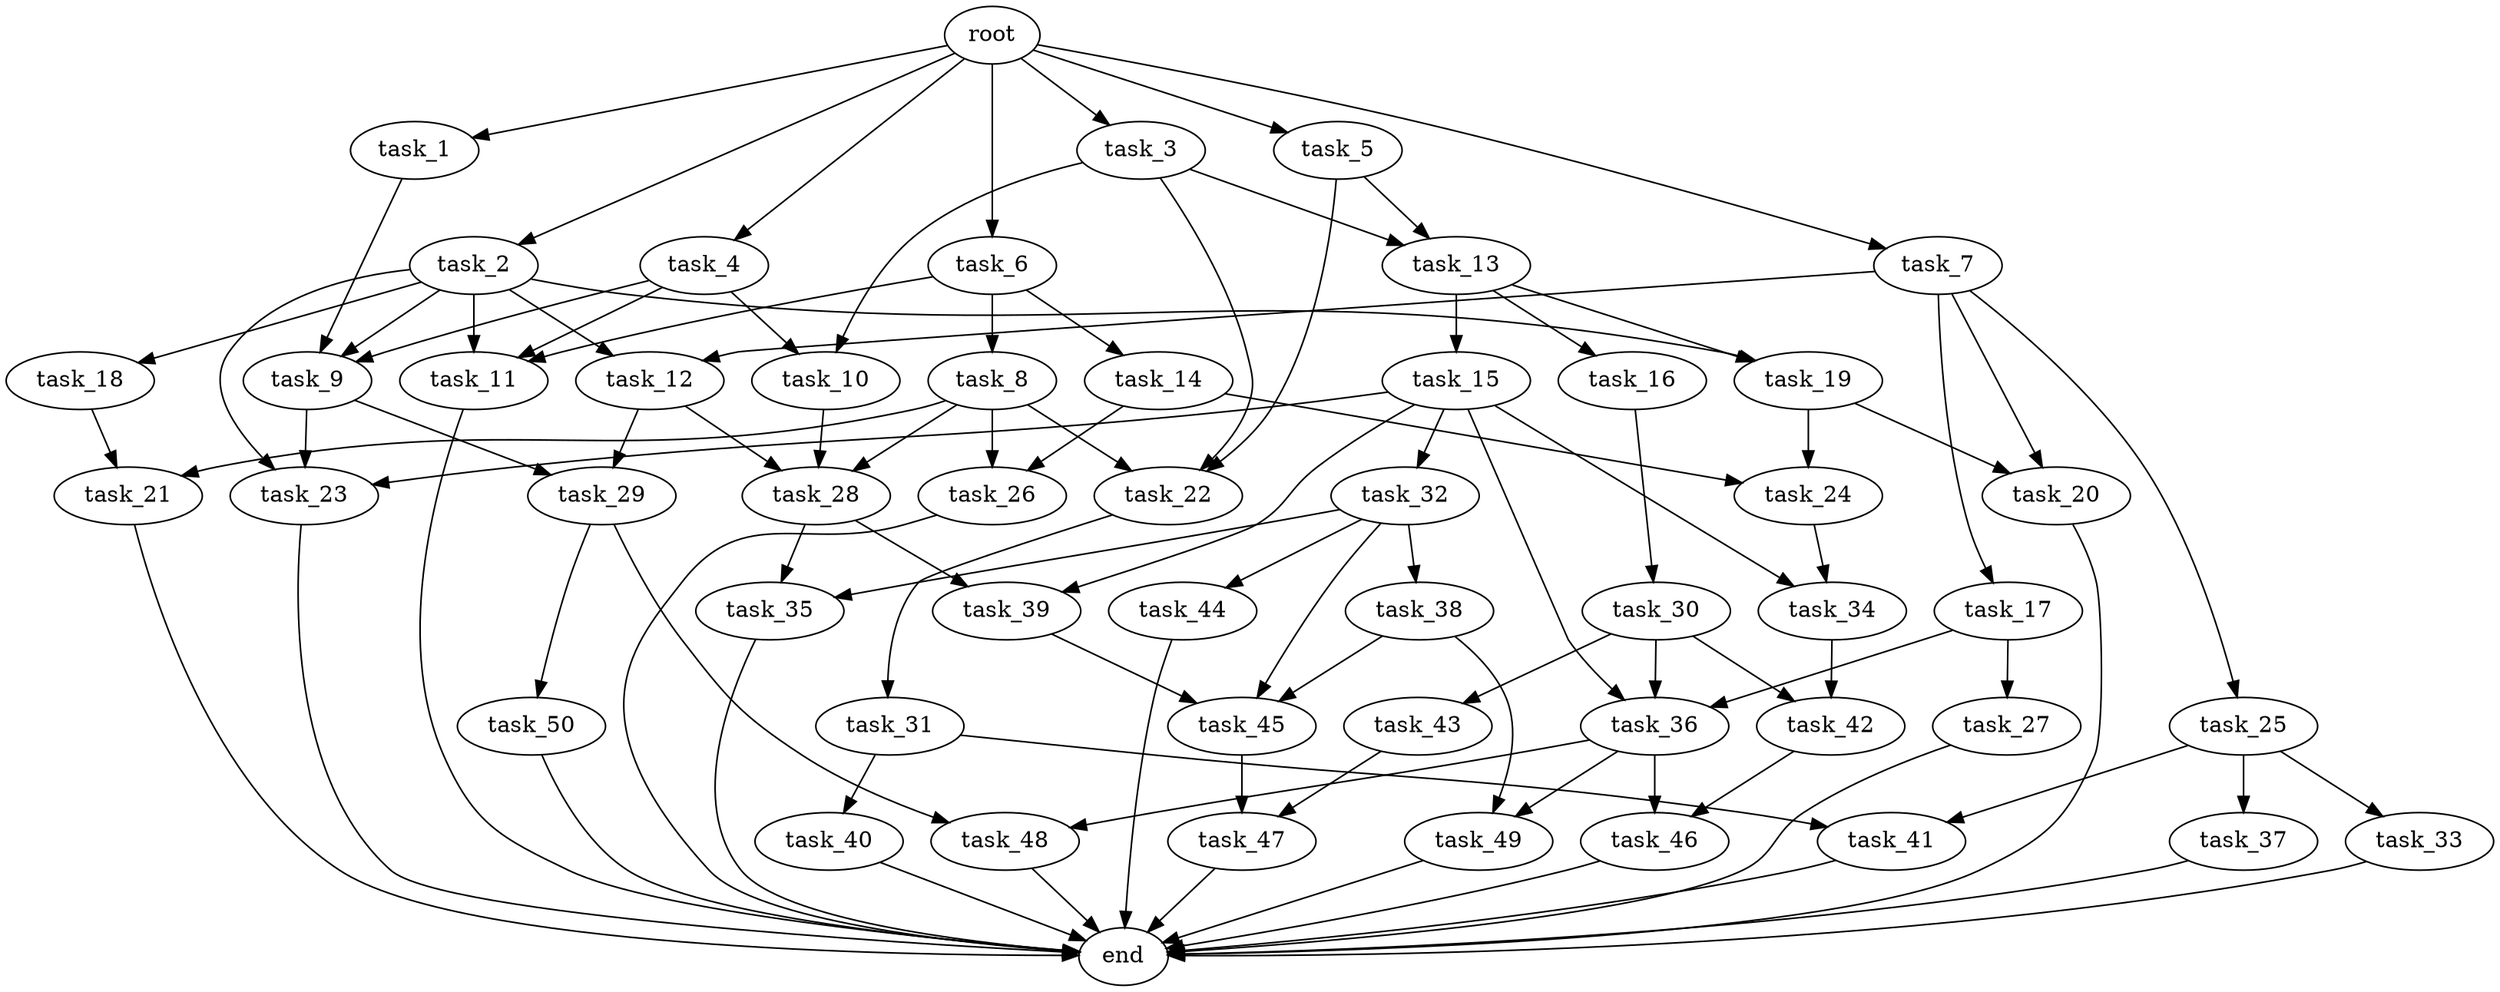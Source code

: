digraph G {
  root [size="0.000000e+00"];
  task_1 [size="2.430695e+09"];
  task_2 [size="5.874768e+09"];
  task_3 [size="1.850225e+09"];
  task_4 [size="2.538701e+07"];
  task_5 [size="6.691443e+09"];
  task_6 [size="2.362805e+09"];
  task_7 [size="5.605602e+09"];
  task_8 [size="4.476015e+09"];
  task_9 [size="1.696428e+09"];
  task_10 [size="6.549178e+09"];
  task_11 [size="9.520655e+09"];
  task_12 [size="5.596417e+09"];
  task_13 [size="6.149768e+09"];
  task_14 [size="5.282605e+09"];
  task_15 [size="2.833982e+09"];
  task_16 [size="9.391344e+09"];
  task_17 [size="5.197812e+09"];
  task_18 [size="7.527153e+09"];
  task_19 [size="4.122729e+09"];
  task_20 [size="4.528605e+09"];
  task_21 [size="4.042403e+09"];
  task_22 [size="7.477564e+09"];
  task_23 [size="2.730418e+09"];
  task_24 [size="8.433392e+09"];
  task_25 [size="1.352011e+09"];
  task_26 [size="8.001352e+07"];
  task_27 [size="2.326624e+09"];
  task_28 [size="5.125524e+09"];
  task_29 [size="9.279577e+08"];
  task_30 [size="2.940168e+09"];
  task_31 [size="7.428836e+09"];
  task_32 [size="4.048171e+09"];
  task_33 [size="2.921728e+09"];
  task_34 [size="2.781663e+09"];
  task_35 [size="7.279579e+09"];
  task_36 [size="4.130872e+09"];
  task_37 [size="2.748864e+09"];
  task_38 [size="3.008308e+08"];
  task_39 [size="4.631537e+09"];
  task_40 [size="5.588493e+09"];
  task_41 [size="7.665192e+09"];
  task_42 [size="7.650073e+09"];
  task_43 [size="7.616493e+09"];
  task_44 [size="5.993111e+09"];
  task_45 [size="4.341505e+09"];
  task_46 [size="2.396939e+09"];
  task_47 [size="5.939239e+09"];
  task_48 [size="6.512398e+09"];
  task_49 [size="5.183313e+09"];
  task_50 [size="6.831311e+09"];
  end [size="0.000000e+00"];

  root -> task_1 [size="1.000000e-12"];
  root -> task_2 [size="1.000000e-12"];
  root -> task_3 [size="1.000000e-12"];
  root -> task_4 [size="1.000000e-12"];
  root -> task_5 [size="1.000000e-12"];
  root -> task_6 [size="1.000000e-12"];
  root -> task_7 [size="1.000000e-12"];
  task_1 -> task_9 [size="5.654759e+07"];
  task_2 -> task_9 [size="5.654759e+07"];
  task_2 -> task_11 [size="3.173552e+08"];
  task_2 -> task_12 [size="2.798209e+08"];
  task_2 -> task_18 [size="7.527153e+08"];
  task_2 -> task_19 [size="2.061365e+08"];
  task_2 -> task_23 [size="9.101394e+07"];
  task_3 -> task_10 [size="3.274589e+08"];
  task_3 -> task_13 [size="3.074884e+08"];
  task_3 -> task_22 [size="2.492521e+08"];
  task_4 -> task_9 [size="5.654759e+07"];
  task_4 -> task_10 [size="3.274589e+08"];
  task_4 -> task_11 [size="3.173552e+08"];
  task_5 -> task_13 [size="3.074884e+08"];
  task_5 -> task_22 [size="2.492521e+08"];
  task_6 -> task_8 [size="4.476015e+08"];
  task_6 -> task_11 [size="3.173552e+08"];
  task_6 -> task_14 [size="5.282605e+08"];
  task_7 -> task_12 [size="2.798209e+08"];
  task_7 -> task_17 [size="5.197812e+08"];
  task_7 -> task_20 [size="2.264302e+08"];
  task_7 -> task_25 [size="1.352011e+08"];
  task_8 -> task_21 [size="2.021201e+08"];
  task_8 -> task_22 [size="2.492521e+08"];
  task_8 -> task_26 [size="4.000676e+06"];
  task_8 -> task_28 [size="1.708508e+08"];
  task_9 -> task_23 [size="9.101394e+07"];
  task_9 -> task_29 [size="4.639789e+07"];
  task_10 -> task_28 [size="1.708508e+08"];
  task_11 -> end [size="1.000000e-12"];
  task_12 -> task_28 [size="1.708508e+08"];
  task_12 -> task_29 [size="4.639789e+07"];
  task_13 -> task_15 [size="2.833982e+08"];
  task_13 -> task_16 [size="9.391344e+08"];
  task_13 -> task_19 [size="2.061365e+08"];
  task_14 -> task_24 [size="4.216696e+08"];
  task_14 -> task_26 [size="4.000676e+06"];
  task_15 -> task_23 [size="9.101394e+07"];
  task_15 -> task_32 [size="4.048171e+08"];
  task_15 -> task_34 [size="1.390831e+08"];
  task_15 -> task_36 [size="1.376957e+08"];
  task_15 -> task_39 [size="2.315769e+08"];
  task_16 -> task_30 [size="2.940168e+08"];
  task_17 -> task_27 [size="2.326624e+08"];
  task_17 -> task_36 [size="1.376957e+08"];
  task_18 -> task_21 [size="2.021201e+08"];
  task_19 -> task_20 [size="2.264302e+08"];
  task_19 -> task_24 [size="4.216696e+08"];
  task_20 -> end [size="1.000000e-12"];
  task_21 -> end [size="1.000000e-12"];
  task_22 -> task_31 [size="7.428836e+08"];
  task_23 -> end [size="1.000000e-12"];
  task_24 -> task_34 [size="1.390831e+08"];
  task_25 -> task_33 [size="2.921728e+08"];
  task_25 -> task_37 [size="2.748864e+08"];
  task_25 -> task_41 [size="3.832596e+08"];
  task_26 -> end [size="1.000000e-12"];
  task_27 -> end [size="1.000000e-12"];
  task_28 -> task_35 [size="3.639790e+08"];
  task_28 -> task_39 [size="2.315769e+08"];
  task_29 -> task_48 [size="3.256199e+08"];
  task_29 -> task_50 [size="6.831311e+08"];
  task_30 -> task_36 [size="1.376957e+08"];
  task_30 -> task_42 [size="3.825037e+08"];
  task_30 -> task_43 [size="7.616493e+08"];
  task_31 -> task_40 [size="5.588493e+08"];
  task_31 -> task_41 [size="3.832596e+08"];
  task_32 -> task_35 [size="3.639790e+08"];
  task_32 -> task_38 [size="3.008308e+07"];
  task_32 -> task_44 [size="5.993111e+08"];
  task_32 -> task_45 [size="1.447168e+08"];
  task_33 -> end [size="1.000000e-12"];
  task_34 -> task_42 [size="3.825037e+08"];
  task_35 -> end [size="1.000000e-12"];
  task_36 -> task_46 [size="1.198470e+08"];
  task_36 -> task_48 [size="3.256199e+08"];
  task_36 -> task_49 [size="2.591657e+08"];
  task_37 -> end [size="1.000000e-12"];
  task_38 -> task_45 [size="1.447168e+08"];
  task_38 -> task_49 [size="2.591657e+08"];
  task_39 -> task_45 [size="1.447168e+08"];
  task_40 -> end [size="1.000000e-12"];
  task_41 -> end [size="1.000000e-12"];
  task_42 -> task_46 [size="1.198470e+08"];
  task_43 -> task_47 [size="2.969619e+08"];
  task_44 -> end [size="1.000000e-12"];
  task_45 -> task_47 [size="2.969619e+08"];
  task_46 -> end [size="1.000000e-12"];
  task_47 -> end [size="1.000000e-12"];
  task_48 -> end [size="1.000000e-12"];
  task_49 -> end [size="1.000000e-12"];
  task_50 -> end [size="1.000000e-12"];
}
